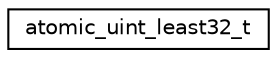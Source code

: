 digraph "Graphical Class Hierarchy"
{
 // LATEX_PDF_SIZE
  edge [fontname="Helvetica",fontsize="10",labelfontname="Helvetica",labelfontsize="10"];
  node [fontname="Helvetica",fontsize="10",shape=record];
  rankdir="LR";
  Node0 [label="atomic_uint_least32_t",height=0.2,width=0.4,color="black", fillcolor="white", style="filled",URL="$structatomic__uint__least32__t.html",tooltip="Type with the same alignment and size as atomic_uint_least32_t"];
}
